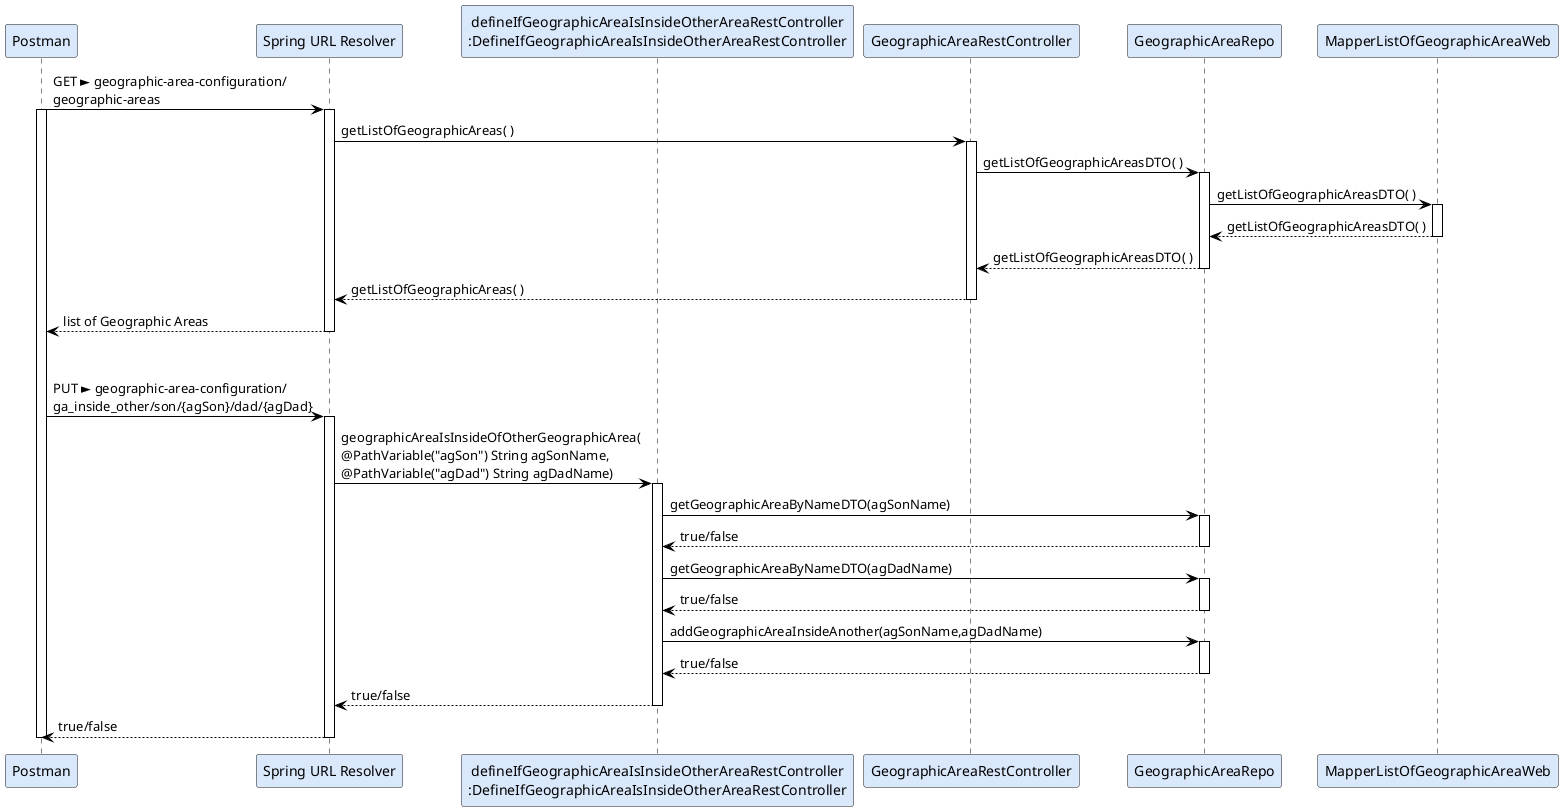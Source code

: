 @startuml

participant "Postman" as Post #DAE8FC

participant "Spring URL Resolver" as SR #DAE8FC

participant "defineIfGeographicAreaIsInsideOtherAreaRestController\n:DefineIfGeographicAreaIsInsideOtherAreaRestController" as C #DAE8FC

participant "GeographicAreaRestController" as CR #DAE8FC

participant "GeographicAreaRepo" as GR #DAE8FC
participant "MapperListOfGeographicAreaWeb" as MP #DAE8FC

skinparam actor {
	BorderColor 6C8EBF
}

skinparam participant {
	BorderColor 6C8EBF
}

skinparam shadowing false

skinparam sequence {
	ArrowColor BLACK
	ActorBorderColor DeepSkyBlue
	LifeLineBorderColor BLACK
}





Post -> SR: GET ► geographic-area-configuration/\ngeographic-areas
activate Post

activate SR
SR -> CR: getListOfGeographicAreas( )

activate CR
CR -> GR: getListOfGeographicAreasDTO( )

activate GR
GR -> MP: getListOfGeographicAreasDTO( )

activate MP
MP --> GR: getListOfGeographicAreasDTO( )
deactivate MP

GR --> CR: getListOfGeographicAreasDTO( )
deactivate GR

CR --> SR: getListOfGeographicAreas( )
deactivate CR

SR --> Post: list of Geographic Areas
deactivate SR


Post -> SR: \n\nPUT ► geographic-area-configuration/\nga_inside_other/son/{agSon}/dad/{agDad}

activate SR
SR -> C: geographicAreaIsInsideOfOtherGeographicArea(\n@PathVariable("agSon") String agSonName,\n@PathVariable("agDad") String agDadName)

activate C
C -> GR: getGeographicAreaByNameDTO(agSonName)

activate GR

GR --> C: true/false
deactivate GR
C -> GR: getGeographicAreaByNameDTO(agDadName)
activate GR

GR --> C: true/false
deactivate GR
C -> GR: addGeographicAreaInsideAnother(agSonName,agDadName)
activate GR

GR --> C: true/false
deactivate GR

C --> SR: true/false
deactivate C

SR --> Post: true/false
deactivate SR

deactivate Post

@enduml
